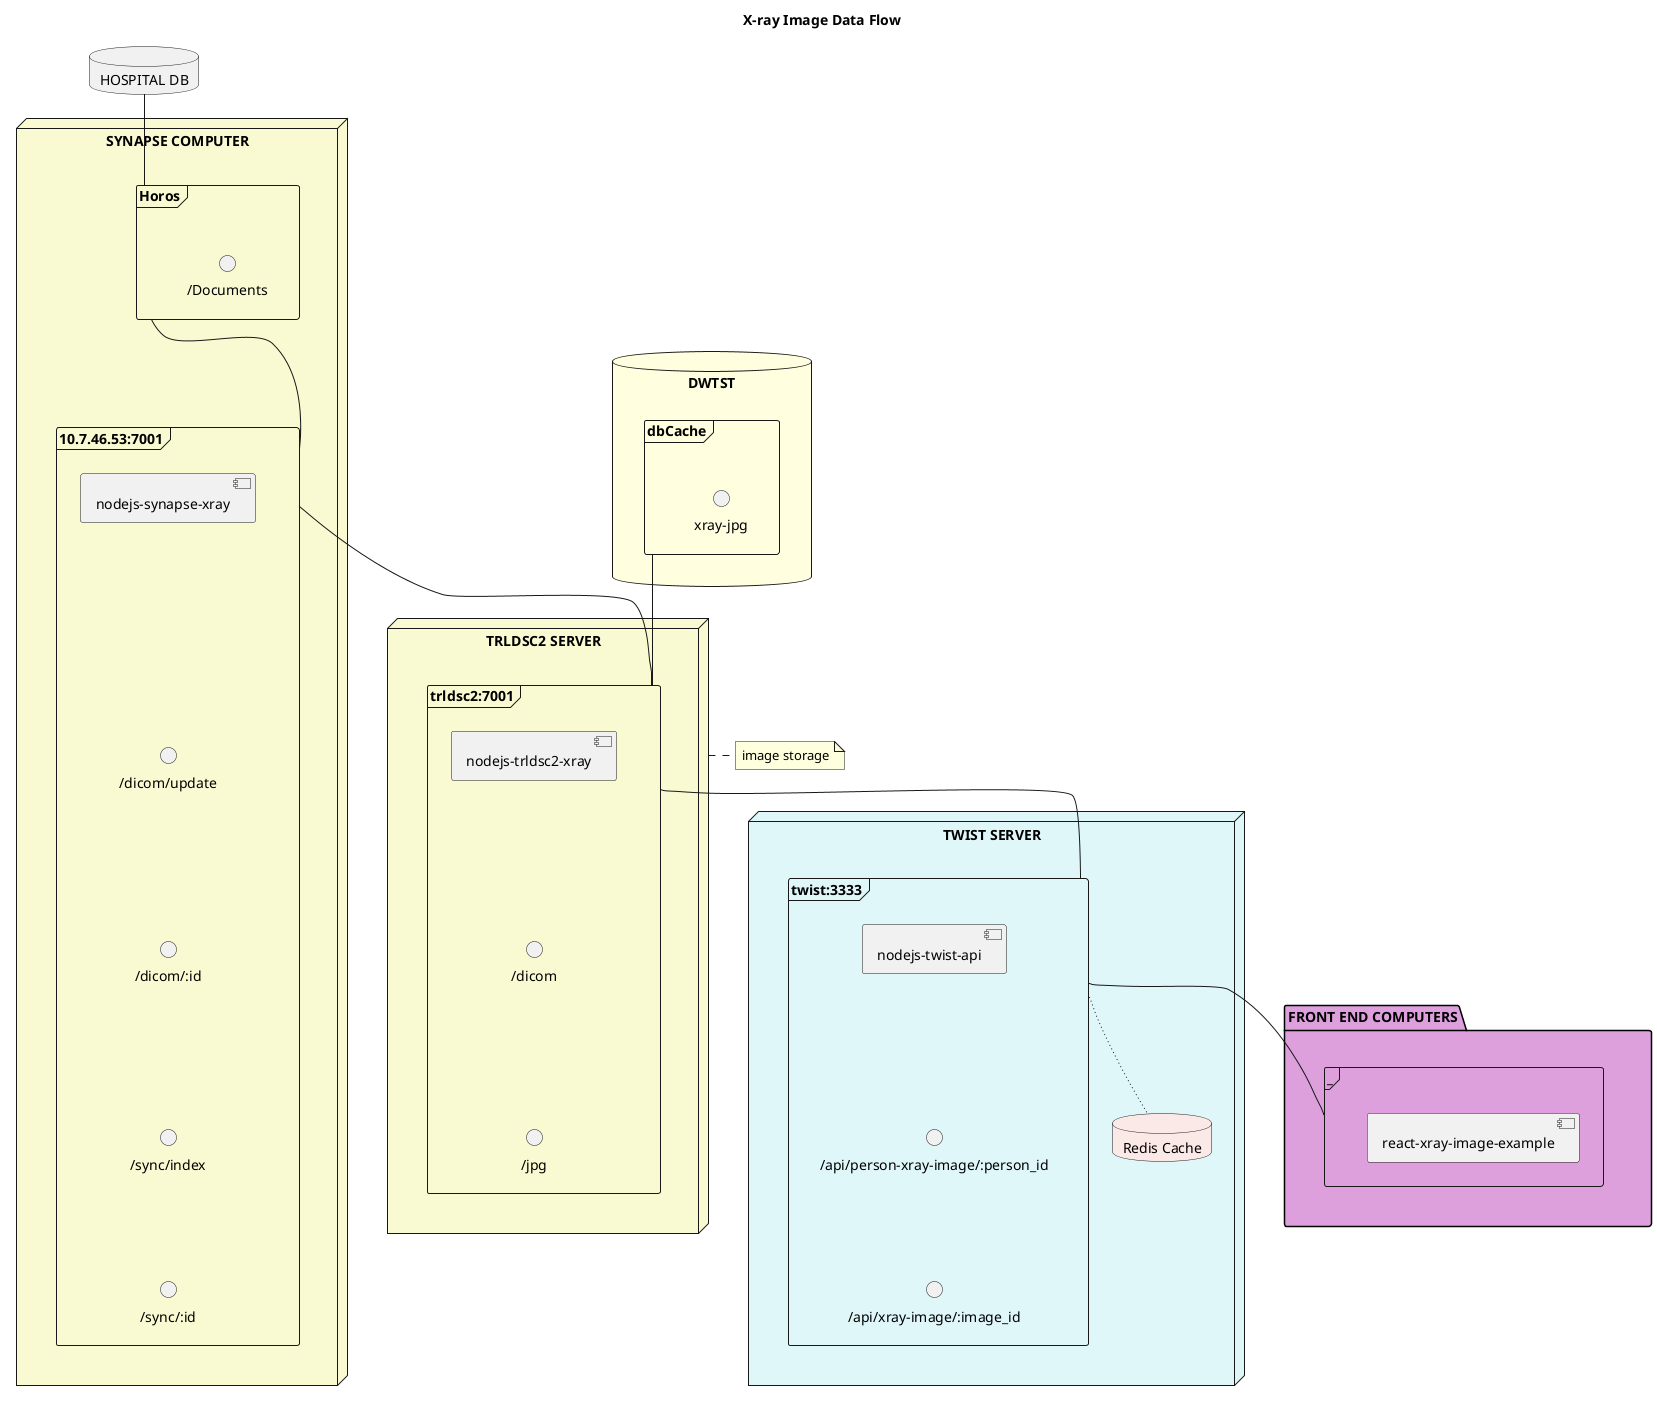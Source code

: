 @startuml xray-image

' skinparam componentStyle uml2

title X-ray Image Data Flow

database "HOSPITAL DB" as db

node "SYNAPSE COMPUTER" as synapse #LightGoldenRodYellow {
    frame "Horos" as horos {
        interface "/Documents"
    }

    frame "10.7.46.53:7001" as imageAPI {
        component "nodejs-synapse-xray" as componentImageAPI
        interface "/dicom/update" as dicomUpdate
        interface "/dicom/:id" as dicomId
        interface "/sync/index" as syncIndex
        interface "/sync/:id" as syncId

        componentImageAPI -[hidden]down- dicomUpdate
        dicomUpdate -[hidden]down- dicomId
        dicomId -[hidden]down- syncIndex
        syncIndex -[hidden]down- syncId
    }

    horos -- imageAPI
}

node "TRLDSC2 SERVER" as trldsc2 #LightGoldenRodYellow {
    frame "trldsc2:7001" as trldsc2API {
        component "nodejs-trldsc2-xray" as trldsc2ImageAPI
        interface "/dicom" as dicom
        interface "/jpg" as jpg    
        trldsc2ImageAPI -[hidden]down- dicom
        dicom -[hidden]down- jpg     
    }
}


node "TWIST SERVER" as twist #e0f7fa {
    frame "twist:3333" as twistAPI {
        component "nodejs-twist-api" as componentTwistAPI
        interface "/api/person-xray-image/:person_id" as apiPerson
        interface "/api/xray-image/:image_id" as apiImage
        componentTwistAPI -[hidden]down- apiPerson
        apiPerson -[hidden]down- apiImage
    }

    database "Redis Cache" as Redis #fbe9e7 {
    }

    twistAPI ~down~ Redis
}

database DWTST #LightYellow {
    frame dbCache {
        interface "xray-jpg" as xrayJpg
    }
}

package "FRONT END COMPUTERS" as frontEnd #Plum {
    frame "_" as imageFE {
        component "react-xray-image-example"
    }
}


synapse -[hidden]- trldsc2
trldsc2 -[hidden]- twist
twist -[hidden]- frontEnd
' DWTST -[hidden]- twist

db -down- horos
imageAPI -- trldsc2API
trldsc2API -- twistAPI
trldsc2API -up- dbCache
twistAPI -- imageFE

' note right of synapse : image storage
note right of trldsc2 : image storage

@enduml